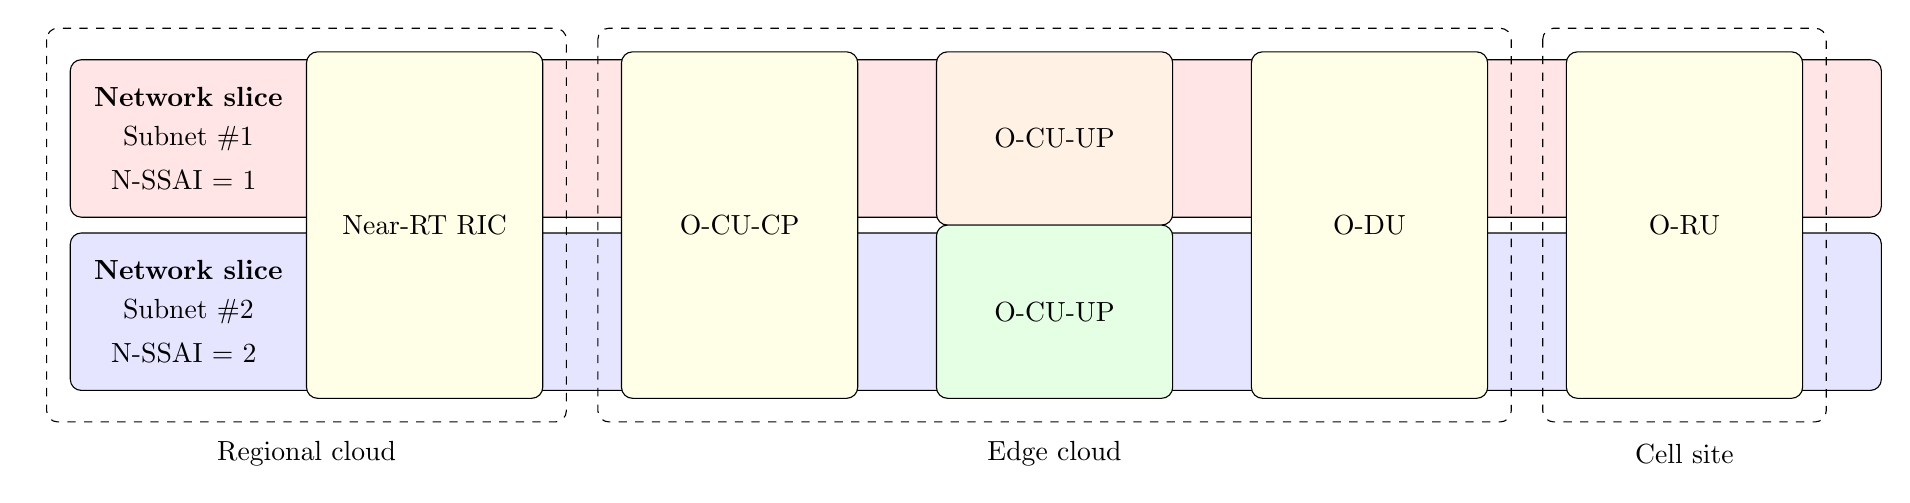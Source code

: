 \tikzstyle{solidrect}=[rounded corners]
\tikzstyle{slice}=[rectangle split, rectangle split parts=3, align=left]

\begin{tikzpicture}
	\draw [solidrect, fill=red!10] (0, 0) rectangle(23, -2);%slice1
	\draw [solidrect, fill=blue!10]  (0, -2.2) rectangle(23, -4.2);%slice2
	\draw [solidrect, fill=yellow!10] (3, 0.1) rectangle(6, -4.3);%ric
	\draw [solidrect, fill=yellow!10] (7, 0.1) rectangle(10, -4.3);%o-cu-cp
	\draw [solidrect, fill=orange!10] (11, 0.1) rectangle(14, -2.1);%o-cu-up-1
	\draw [solidrect, fill=green!10] (11, -2.1) rectangle(14, -4.3);%o-cu-up-2
	\draw [solidrect, fill=yellow!10] (15, 0.1) rectangle(18, -4.3);%o-du
	\draw [solidrect, fill=yellow!10] (19, 0.1) rectangle(22, -4.3);%o-ru

	\draw [solidrect, dashed] (-0.3, 0.4) rectangle (6.3, -4.6);
	\draw [solidrect, dashed] (6.7, 0.4) rectangle (18.3, -4.6);
	\draw [solidrect, dashed] (18.7, 0.4) rectangle (22.3, -4.6);

	\node at (1.5,-1) [slice] { 
		\textbf{Network slice}
		\nodepart{second} Subnet \#1
		\nodepart{third} N-SSAI = 1
	};

	\node at (1.5,-3.2) [slice] { 
		\textbf{Network slice}
		\nodepart{second} Subnet \#2
		\nodepart{third} N-SSAI = 2
	};
	
	\node at (4.5,-2.1) { Near-RT RIC };
	\node at (8.5,-2.1) { O-CU-CP };
	\node at (12.5,-1) { O-CU-UP };
	\node at (12.5,-3.2) { O-CU-UP };
	\node at (16.5,-2.1) { O-DU };
	\node at (20.5,-2.1) { O-RU };

	\node at (3,-5) { Regional cloud };
	\node at (12.5, -5) { Edge cloud };
	\node at (20.5, -5) { Cell site };

\end{tikzpicture}
